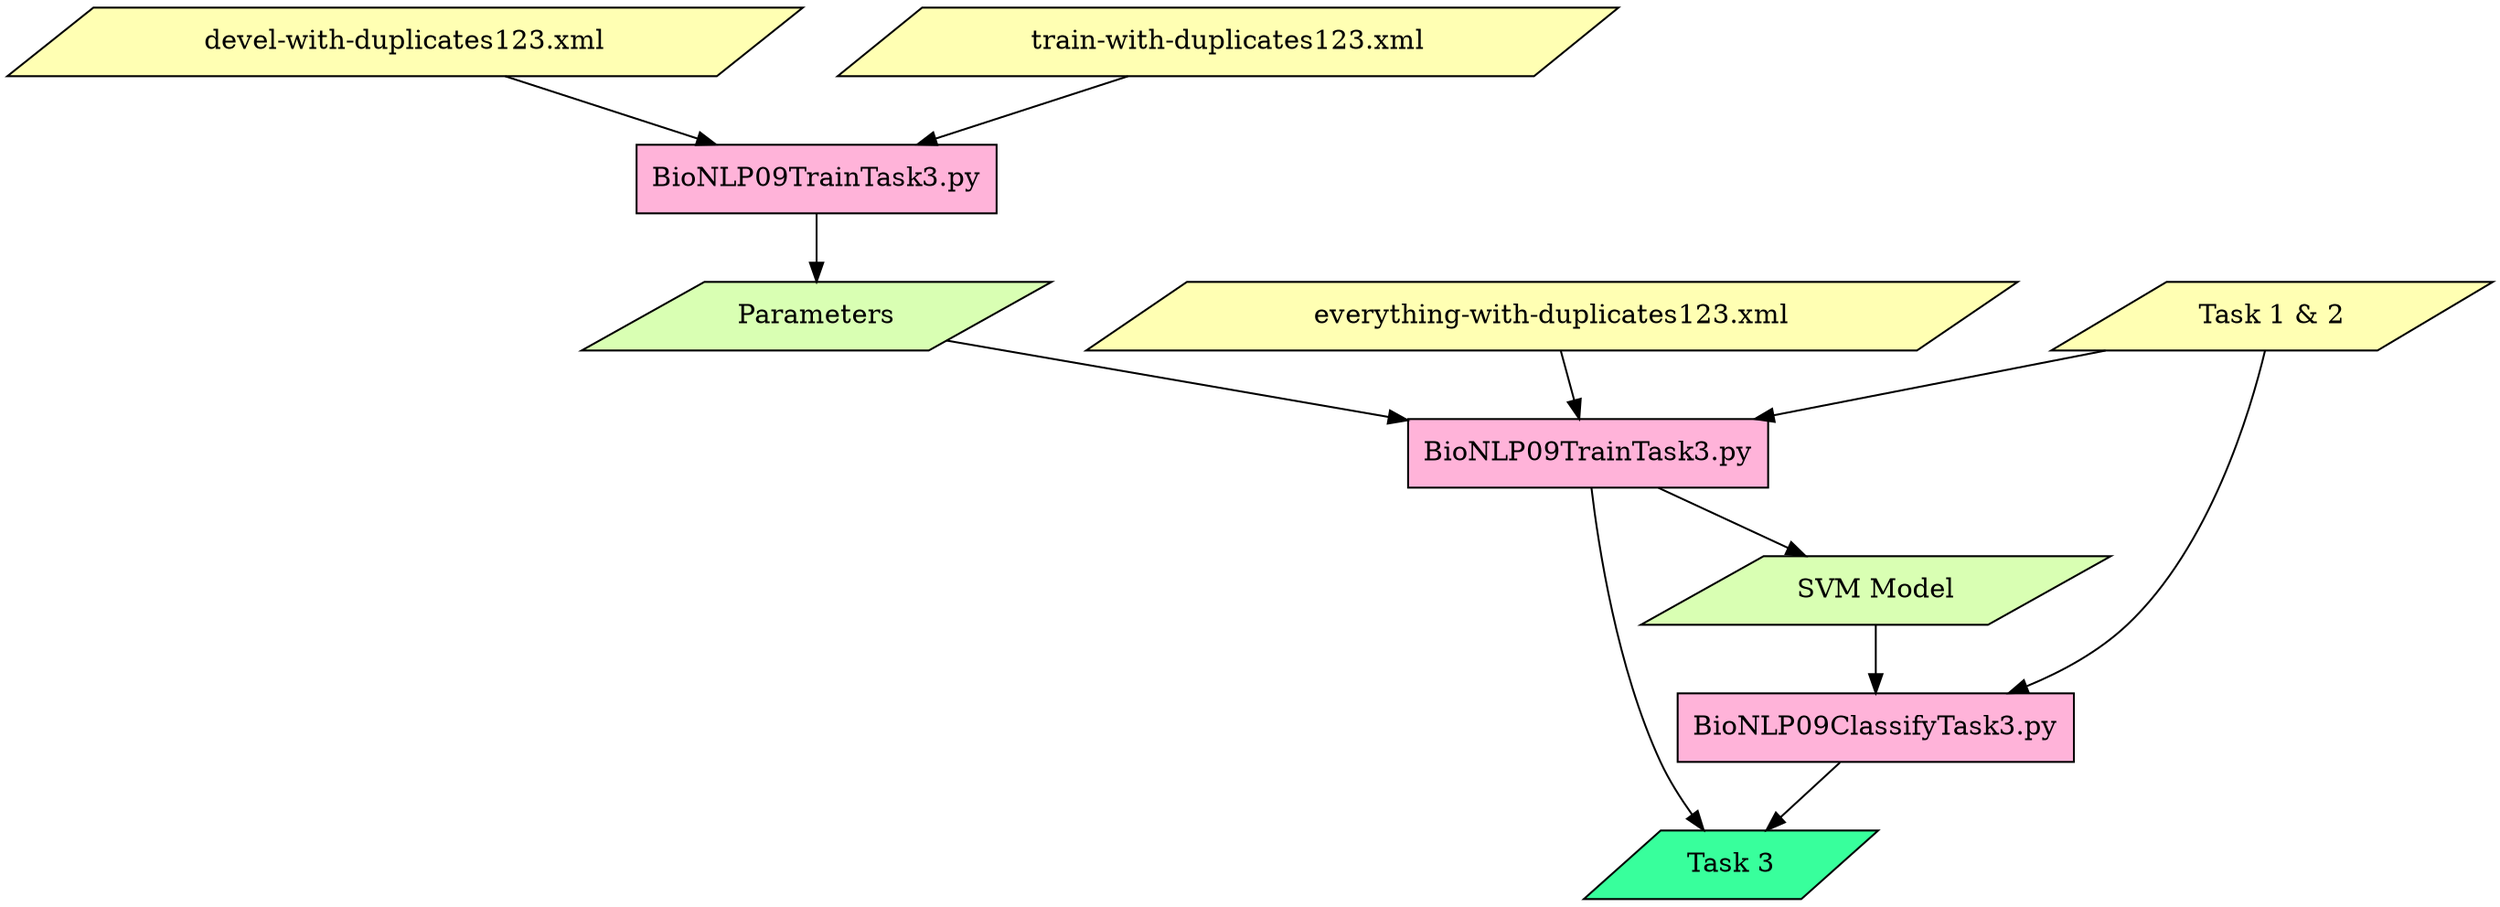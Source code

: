 digraph Programs12
{
node [shape=polygon, skew=0.25, label="devel-with-duplicates123.xml", style=filled, fillcolor="#FFFFB3"]; develset; 
node [shape=polygon, skew=0.25, label="train-with-duplicates123.xml", style=filled, fillcolor="#FFFFB3"]; trainset; 
node [shape=polygon, skew=1, label="Task 1 & 2", style=filled, fillcolor="#FFFFB3"]; task12;
node [shape=polygon, skew=0.25, label="everything-with-duplicates123.xml", style=filled, fillcolor="#FFFFB3"]; everythingset; 

node [shape=polygon, skew=1, label="Parameters", style=filled, fillcolor="#D9FFB3"]; parameters12;
node [shape=polygon, skew=1, label="SVM Model", style=filled, fillcolor="#D9FFB3"]; model12; 
node [shape=polygon, skew=1, label="Task 3", style=filled, fillcolor="#38FF9C"]; task3;

node [shape=box, label="BioNLP09TrainTask3.py", style=filled, fillcolor="#FFB3D9"]; train12devel; 
node [shape=box, label="BioNLP09TrainTask3.py", style=filled, fillcolor="#FFB3D9"]; train12test; 
node [shape=box, label="BioNLP09ClassifyTask3.py", style=filled, fillcolor="#FFB3D9"]; classify12;

//edge [len=3, color=gray, arrowtail="none"];

develset->train12devel;
trainset->train12devel;
train12devel->parameters12;
parameters12->train12test;
everythingset->train12test;
task12->train12test;
//train12devel->model12;
train12test->model12;
train12test->task3;
model12->classify12;
task12->classify12;
classify12->task3;

//overlap=scale
//label="Label"
//fontsize=12;
}
